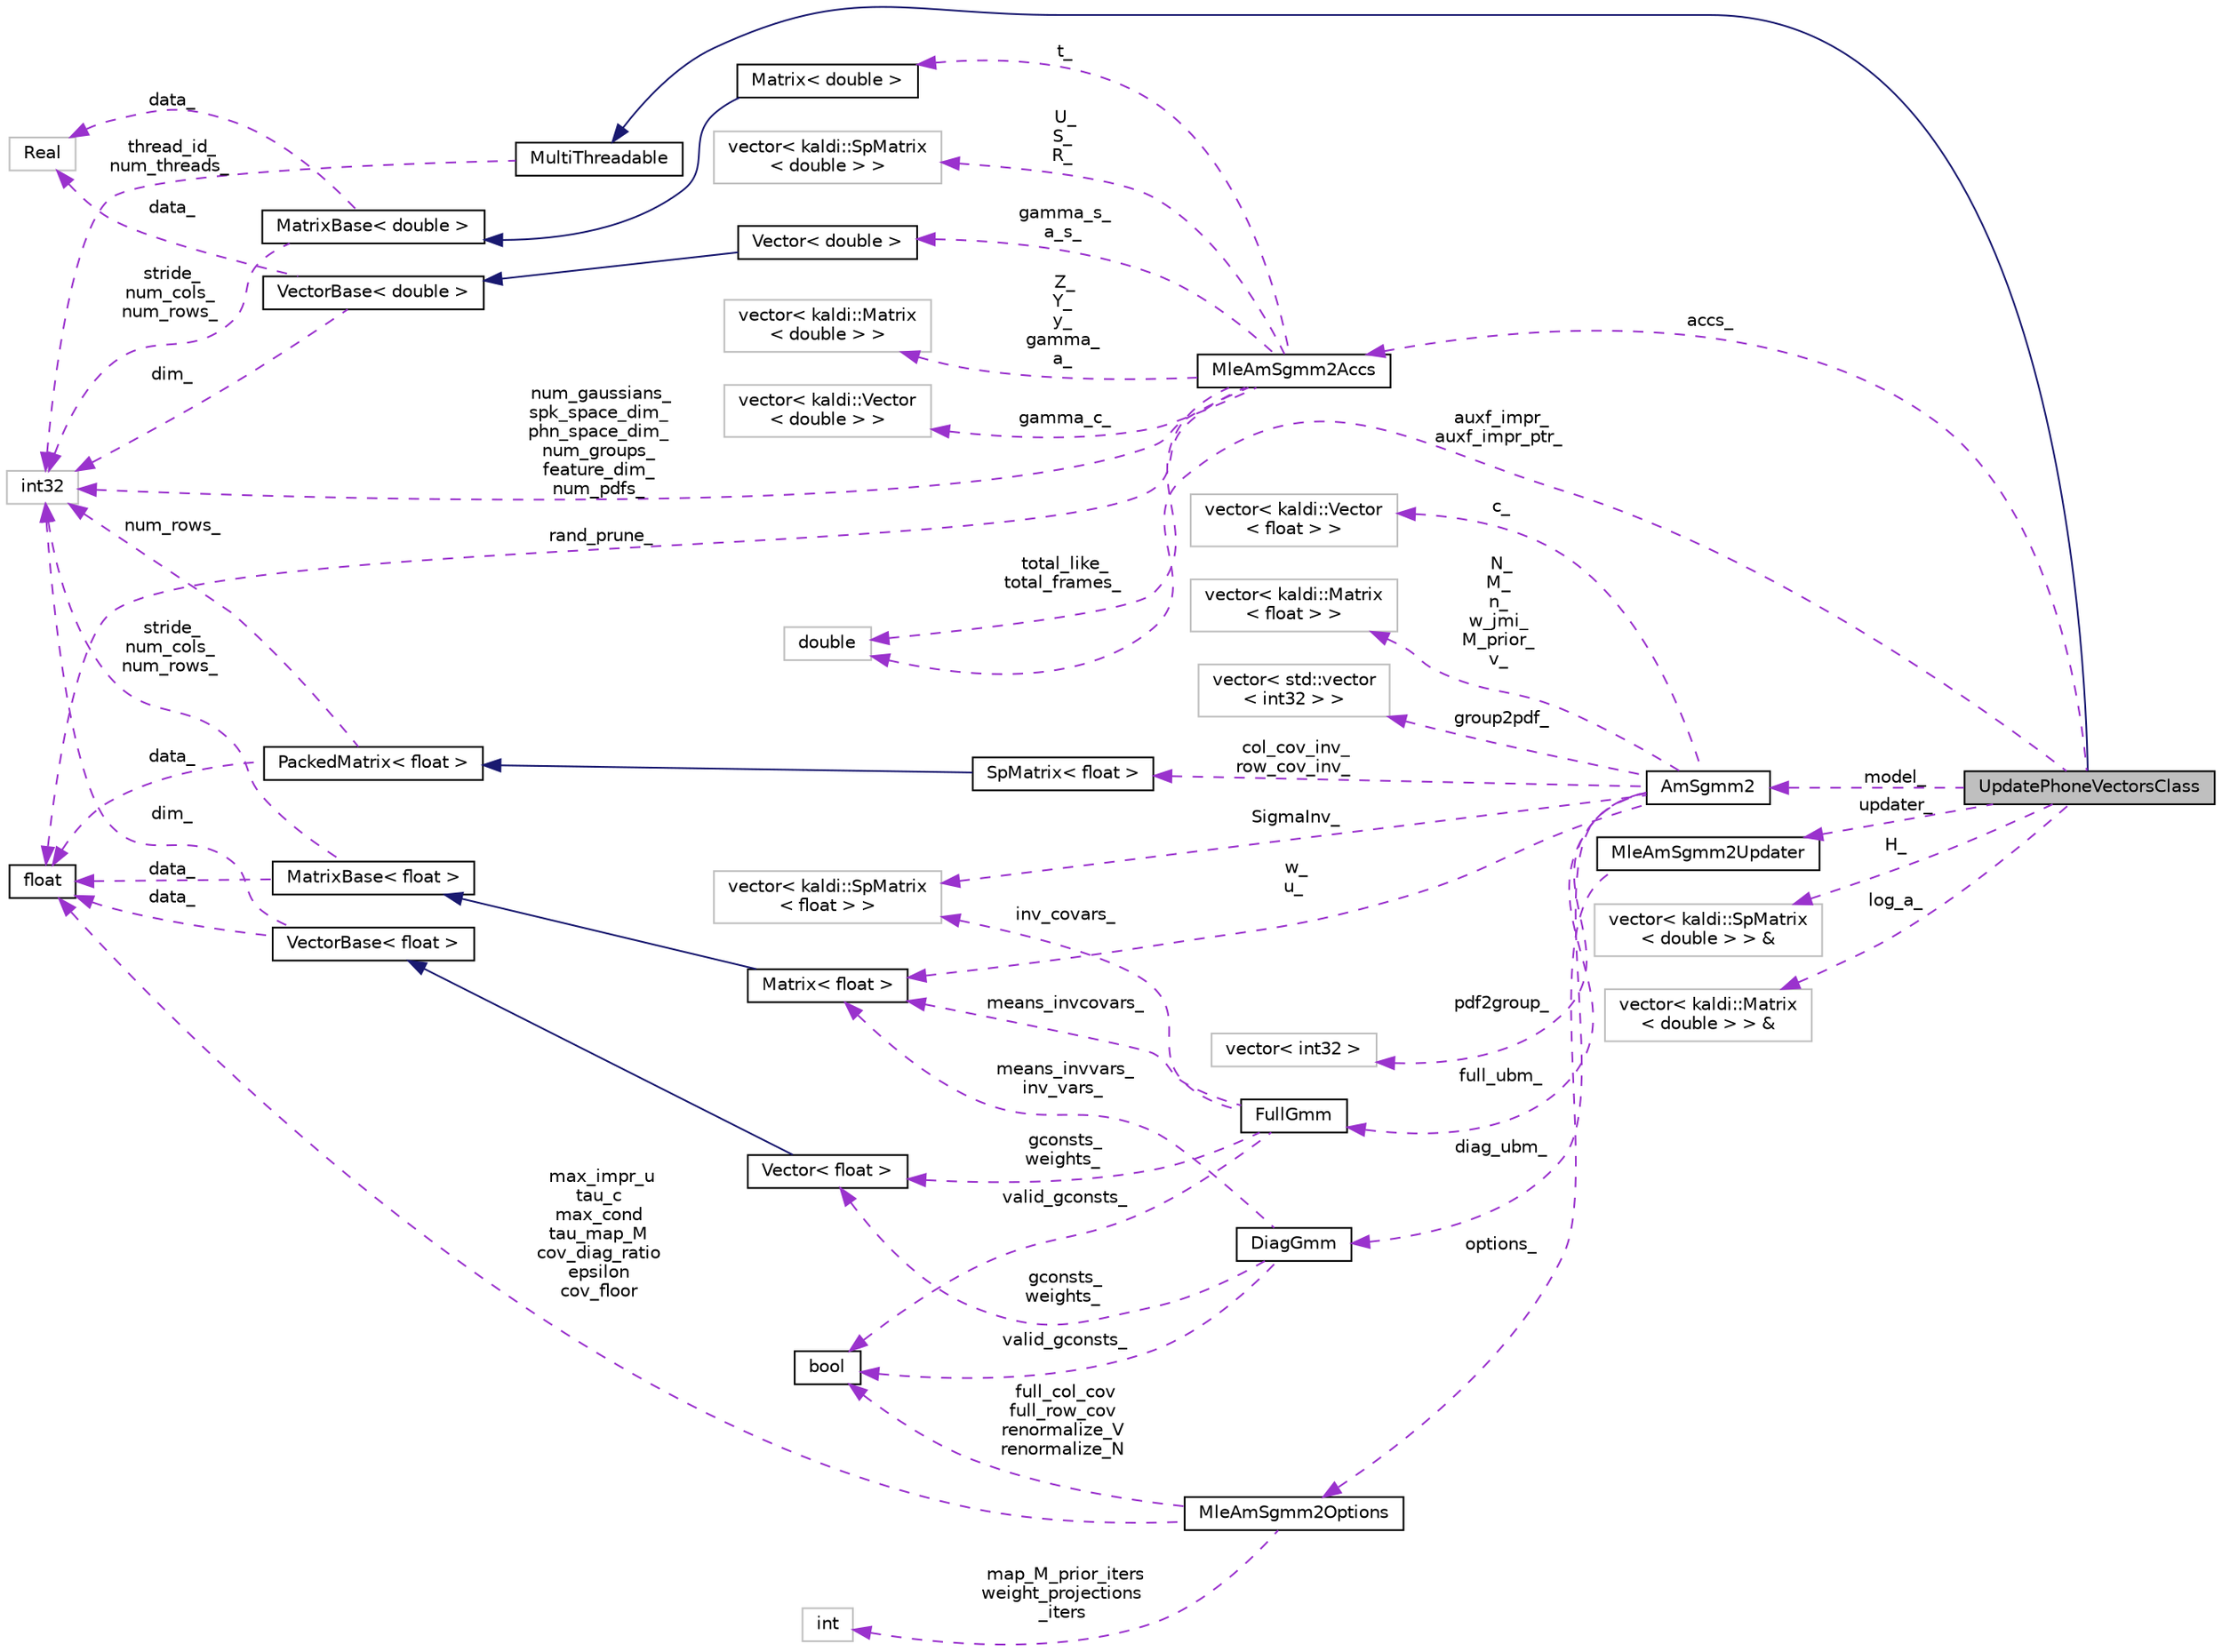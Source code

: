 digraph "UpdatePhoneVectorsClass"
{
  edge [fontname="Helvetica",fontsize="10",labelfontname="Helvetica",labelfontsize="10"];
  node [fontname="Helvetica",fontsize="10",shape=record];
  rankdir="LR";
  Node2 [label="UpdatePhoneVectorsClass",height=0.2,width=0.4,color="black", fillcolor="grey75", style="filled", fontcolor="black"];
  Node3 -> Node2 [dir="back",color="midnightblue",fontsize="10",style="solid",fontname="Helvetica"];
  Node3 [label="MultiThreadable",height=0.2,width=0.4,color="black", fillcolor="white", style="filled",URL="$classkaldi_1_1MultiThreadable.html"];
  Node4 -> Node3 [dir="back",color="darkorchid3",fontsize="10",style="dashed",label=" thread_id_\nnum_threads_" ,fontname="Helvetica"];
  Node4 [label="int32",height=0.2,width=0.4,color="grey75", fillcolor="white", style="filled"];
  Node5 -> Node2 [dir="back",color="darkorchid3",fontsize="10",style="dashed",label=" auxf_impr_\nauxf_impr_ptr_" ,fontname="Helvetica"];
  Node5 [label="double",height=0.2,width=0.4,color="grey75", fillcolor="white", style="filled"];
  Node6 -> Node2 [dir="back",color="darkorchid3",fontsize="10",style="dashed",label=" updater_" ,fontname="Helvetica"];
  Node6 [label="MleAmSgmm2Updater",height=0.2,width=0.4,color="black", fillcolor="white", style="filled",URL="$classkaldi_1_1MleAmSgmm2Updater.html"];
  Node7 -> Node6 [dir="back",color="darkorchid3",fontsize="10",style="dashed",label=" options_" ,fontname="Helvetica"];
  Node7 [label="MleAmSgmm2Options",height=0.2,width=0.4,color="black", fillcolor="white", style="filled",URL="$structkaldi_1_1MleAmSgmm2Options.html",tooltip="Configuration variables needed in the SGMM estimation process. "];
  Node8 -> Node7 [dir="back",color="darkorchid3",fontsize="10",style="dashed",label=" max_impr_u\ntau_c\nmax_cond\ntau_map_M\ncov_diag_ratio\nepsilon\ncov_floor" ,fontname="Helvetica"];
  Node8 [label="float",height=0.2,width=0.4,color="black", fillcolor="white", style="filled",URL="$classfloat.html"];
  Node9 -> Node7 [dir="back",color="darkorchid3",fontsize="10",style="dashed",label=" map_M_prior_iters\nweight_projections\l_iters" ,fontname="Helvetica"];
  Node9 [label="int",height=0.2,width=0.4,color="grey75", fillcolor="white", style="filled"];
  Node10 -> Node7 [dir="back",color="darkorchid3",fontsize="10",style="dashed",label=" full_col_cov\nfull_row_cov\nrenormalize_V\nrenormalize_N" ,fontname="Helvetica"];
  Node10 [label="bool",height=0.2,width=0.4,color="black", fillcolor="white", style="filled",URL="$classbool.html"];
  Node11 -> Node2 [dir="back",color="darkorchid3",fontsize="10",style="dashed",label=" accs_" ,fontname="Helvetica"];
  Node11 [label="MleAmSgmm2Accs",height=0.2,width=0.4,color="black", fillcolor="white", style="filled",URL="$classkaldi_1_1MleAmSgmm2Accs.html",tooltip="Class for the accumulators associated with the phonetic-subspace model parameters. "];
  Node12 -> Node11 [dir="back",color="darkorchid3",fontsize="10",style="dashed",label=" t_" ,fontname="Helvetica"];
  Node12 [label="Matrix\< double \>",height=0.2,width=0.4,color="black", fillcolor="white", style="filled",URL="$classkaldi_1_1Matrix.html"];
  Node13 -> Node12 [dir="back",color="midnightblue",fontsize="10",style="solid",fontname="Helvetica"];
  Node13 [label="MatrixBase\< double \>",height=0.2,width=0.4,color="black", fillcolor="white", style="filled",URL="$classkaldi_1_1MatrixBase.html",tooltip="Base class which provides matrix operations not involving resizing or allocation. ..."];
  Node14 -> Node13 [dir="back",color="darkorchid3",fontsize="10",style="dashed",label=" data_" ,fontname="Helvetica"];
  Node14 [label="Real",height=0.2,width=0.4,color="grey75", fillcolor="white", style="filled"];
  Node4 -> Node13 [dir="back",color="darkorchid3",fontsize="10",style="dashed",label=" stride_\nnum_cols_\nnum_rows_" ,fontname="Helvetica"];
  Node15 -> Node11 [dir="back",color="darkorchid3",fontsize="10",style="dashed",label=" Z_\nY_\ny_\ngamma_\na_" ,fontname="Helvetica"];
  Node15 [label="vector\< kaldi::Matrix\l\< double \> \>",height=0.2,width=0.4,color="grey75", fillcolor="white", style="filled"];
  Node5 -> Node11 [dir="back",color="darkorchid3",fontsize="10",style="dashed",label=" total_like_\ntotal_frames_" ,fontname="Helvetica"];
  Node16 -> Node11 [dir="back",color="darkorchid3",fontsize="10",style="dashed",label=" gamma_c_" ,fontname="Helvetica"];
  Node16 [label="vector\< kaldi::Vector\l\< double \> \>",height=0.2,width=0.4,color="grey75", fillcolor="white", style="filled"];
  Node8 -> Node11 [dir="back",color="darkorchid3",fontsize="10",style="dashed",label=" rand_prune_" ,fontname="Helvetica"];
  Node17 -> Node11 [dir="back",color="darkorchid3",fontsize="10",style="dashed",label=" U_\nS_\nR_" ,fontname="Helvetica"];
  Node17 [label="vector\< kaldi::SpMatrix\l\< double \> \>",height=0.2,width=0.4,color="grey75", fillcolor="white", style="filled"];
  Node18 -> Node11 [dir="back",color="darkorchid3",fontsize="10",style="dashed",label=" gamma_s_\na_s_" ,fontname="Helvetica"];
  Node18 [label="Vector\< double \>",height=0.2,width=0.4,color="black", fillcolor="white", style="filled",URL="$classkaldi_1_1Vector.html"];
  Node19 -> Node18 [dir="back",color="midnightblue",fontsize="10",style="solid",fontname="Helvetica"];
  Node19 [label="VectorBase\< double \>",height=0.2,width=0.4,color="black", fillcolor="white", style="filled",URL="$classkaldi_1_1VectorBase.html",tooltip="Provides a vector abstraction class. "];
  Node14 -> Node19 [dir="back",color="darkorchid3",fontsize="10",style="dashed",label=" data_" ,fontname="Helvetica"];
  Node4 -> Node19 [dir="back",color="darkorchid3",fontsize="10",style="dashed",label=" dim_" ,fontname="Helvetica"];
  Node4 -> Node11 [dir="back",color="darkorchid3",fontsize="10",style="dashed",label=" num_gaussians_\nspk_space_dim_\nphn_space_dim_\nnum_groups_\nfeature_dim_\nnum_pdfs_" ,fontname="Helvetica"];
  Node20 -> Node2 [dir="back",color="darkorchid3",fontsize="10",style="dashed",label=" H_" ,fontname="Helvetica"];
  Node20 [label="vector\< kaldi::SpMatrix\l\< double \> \> &",height=0.2,width=0.4,color="grey75", fillcolor="white", style="filled"];
  Node21 -> Node2 [dir="back",color="darkorchid3",fontsize="10",style="dashed",label=" log_a_" ,fontname="Helvetica"];
  Node21 [label="vector\< kaldi::Matrix\l\< double \> \> &",height=0.2,width=0.4,color="grey75", fillcolor="white", style="filled"];
  Node22 -> Node2 [dir="back",color="darkorchid3",fontsize="10",style="dashed",label=" model_" ,fontname="Helvetica"];
  Node22 [label="AmSgmm2",height=0.2,width=0.4,color="black", fillcolor="white", style="filled",URL="$classkaldi_1_1AmSgmm2.html",tooltip="Class for definition of the subspace Gmm acoustic model. "];
  Node23 -> Node22 [dir="back",color="darkorchid3",fontsize="10",style="dashed",label=" full_ubm_" ,fontname="Helvetica"];
  Node23 [label="FullGmm",height=0.2,width=0.4,color="black", fillcolor="white", style="filled",URL="$classkaldi_1_1FullGmm.html",tooltip="Definition for Gaussian Mixture Model with full covariances. "];
  Node24 -> Node23 [dir="back",color="darkorchid3",fontsize="10",style="dashed",label=" inv_covars_" ,fontname="Helvetica"];
  Node24 [label="vector\< kaldi::SpMatrix\l\< float \> \>",height=0.2,width=0.4,color="grey75", fillcolor="white", style="filled"];
  Node25 -> Node23 [dir="back",color="darkorchid3",fontsize="10",style="dashed",label=" means_invcovars_" ,fontname="Helvetica"];
  Node25 [label="Matrix\< float \>",height=0.2,width=0.4,color="black", fillcolor="white", style="filled",URL="$classkaldi_1_1Matrix.html"];
  Node26 -> Node25 [dir="back",color="midnightblue",fontsize="10",style="solid",fontname="Helvetica"];
  Node26 [label="MatrixBase\< float \>",height=0.2,width=0.4,color="black", fillcolor="white", style="filled",URL="$classkaldi_1_1MatrixBase.html"];
  Node8 -> Node26 [dir="back",color="darkorchid3",fontsize="10",style="dashed",label=" data_" ,fontname="Helvetica"];
  Node4 -> Node26 [dir="back",color="darkorchid3",fontsize="10",style="dashed",label=" stride_\nnum_cols_\nnum_rows_" ,fontname="Helvetica"];
  Node10 -> Node23 [dir="back",color="darkorchid3",fontsize="10",style="dashed",label=" valid_gconsts_" ,fontname="Helvetica"];
  Node27 -> Node23 [dir="back",color="darkorchid3",fontsize="10",style="dashed",label=" gconsts_\nweights_" ,fontname="Helvetica"];
  Node27 [label="Vector\< float \>",height=0.2,width=0.4,color="black", fillcolor="white", style="filled",URL="$classkaldi_1_1Vector.html"];
  Node28 -> Node27 [dir="back",color="midnightblue",fontsize="10",style="solid",fontname="Helvetica"];
  Node28 [label="VectorBase\< float \>",height=0.2,width=0.4,color="black", fillcolor="white", style="filled",URL="$classkaldi_1_1VectorBase.html"];
  Node8 -> Node28 [dir="back",color="darkorchid3",fontsize="10",style="dashed",label=" data_" ,fontname="Helvetica"];
  Node4 -> Node28 [dir="back",color="darkorchid3",fontsize="10",style="dashed",label=" dim_" ,fontname="Helvetica"];
  Node29 -> Node22 [dir="back",color="darkorchid3",fontsize="10",style="dashed",label=" diag_ubm_" ,fontname="Helvetica"];
  Node29 [label="DiagGmm",height=0.2,width=0.4,color="black", fillcolor="white", style="filled",URL="$classkaldi_1_1DiagGmm.html",tooltip="Definition for Gaussian Mixture Model with diagonal covariances. "];
  Node25 -> Node29 [dir="back",color="darkorchid3",fontsize="10",style="dashed",label=" means_invvars_\ninv_vars_" ,fontname="Helvetica"];
  Node10 -> Node29 [dir="back",color="darkorchid3",fontsize="10",style="dashed",label=" valid_gconsts_" ,fontname="Helvetica"];
  Node27 -> Node29 [dir="back",color="darkorchid3",fontsize="10",style="dashed",label=" gconsts_\nweights_" ,fontname="Helvetica"];
  Node24 -> Node22 [dir="back",color="darkorchid3",fontsize="10",style="dashed",label=" SigmaInv_" ,fontname="Helvetica"];
  Node30 -> Node22 [dir="back",color="darkorchid3",fontsize="10",style="dashed",label=" pdf2group_" ,fontname="Helvetica"];
  Node30 [label="vector\< int32 \>",height=0.2,width=0.4,color="grey75", fillcolor="white", style="filled"];
  Node25 -> Node22 [dir="back",color="darkorchid3",fontsize="10",style="dashed",label=" w_\nu_" ,fontname="Helvetica"];
  Node31 -> Node22 [dir="back",color="darkorchid3",fontsize="10",style="dashed",label=" c_" ,fontname="Helvetica"];
  Node31 [label="vector\< kaldi::Vector\l\< float \> \>",height=0.2,width=0.4,color="grey75", fillcolor="white", style="filled"];
  Node32 -> Node22 [dir="back",color="darkorchid3",fontsize="10",style="dashed",label=" N_\nM_\nn_\nw_jmi_\nM_prior_\nv_" ,fontname="Helvetica"];
  Node32 [label="vector\< kaldi::Matrix\l\< float \> \>",height=0.2,width=0.4,color="grey75", fillcolor="white", style="filled"];
  Node33 -> Node22 [dir="back",color="darkorchid3",fontsize="10",style="dashed",label=" group2pdf_" ,fontname="Helvetica"];
  Node33 [label="vector\< std::vector\l\< int32 \> \>",height=0.2,width=0.4,color="grey75", fillcolor="white", style="filled"];
  Node34 -> Node22 [dir="back",color="darkorchid3",fontsize="10",style="dashed",label=" col_cov_inv_\nrow_cov_inv_" ,fontname="Helvetica"];
  Node34 [label="SpMatrix\< float \>",height=0.2,width=0.4,color="black", fillcolor="white", style="filled",URL="$classkaldi_1_1SpMatrix.html"];
  Node35 -> Node34 [dir="back",color="midnightblue",fontsize="10",style="solid",fontname="Helvetica"];
  Node35 [label="PackedMatrix\< float \>",height=0.2,width=0.4,color="black", fillcolor="white", style="filled",URL="$classkaldi_1_1PackedMatrix.html"];
  Node8 -> Node35 [dir="back",color="darkorchid3",fontsize="10",style="dashed",label=" data_" ,fontname="Helvetica"];
  Node4 -> Node35 [dir="back",color="darkorchid3",fontsize="10",style="dashed",label=" num_rows_" ,fontname="Helvetica"];
}

